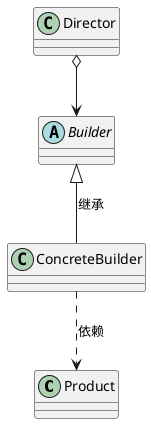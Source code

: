 @startuml

class Product

abstract class Builder

class ConcreteBuilder

class Director

Builder <|-- ConcreteBuilder : 继承
ConcreteBuilder ..> Product : 依赖

Director o--> Builder
@enduml